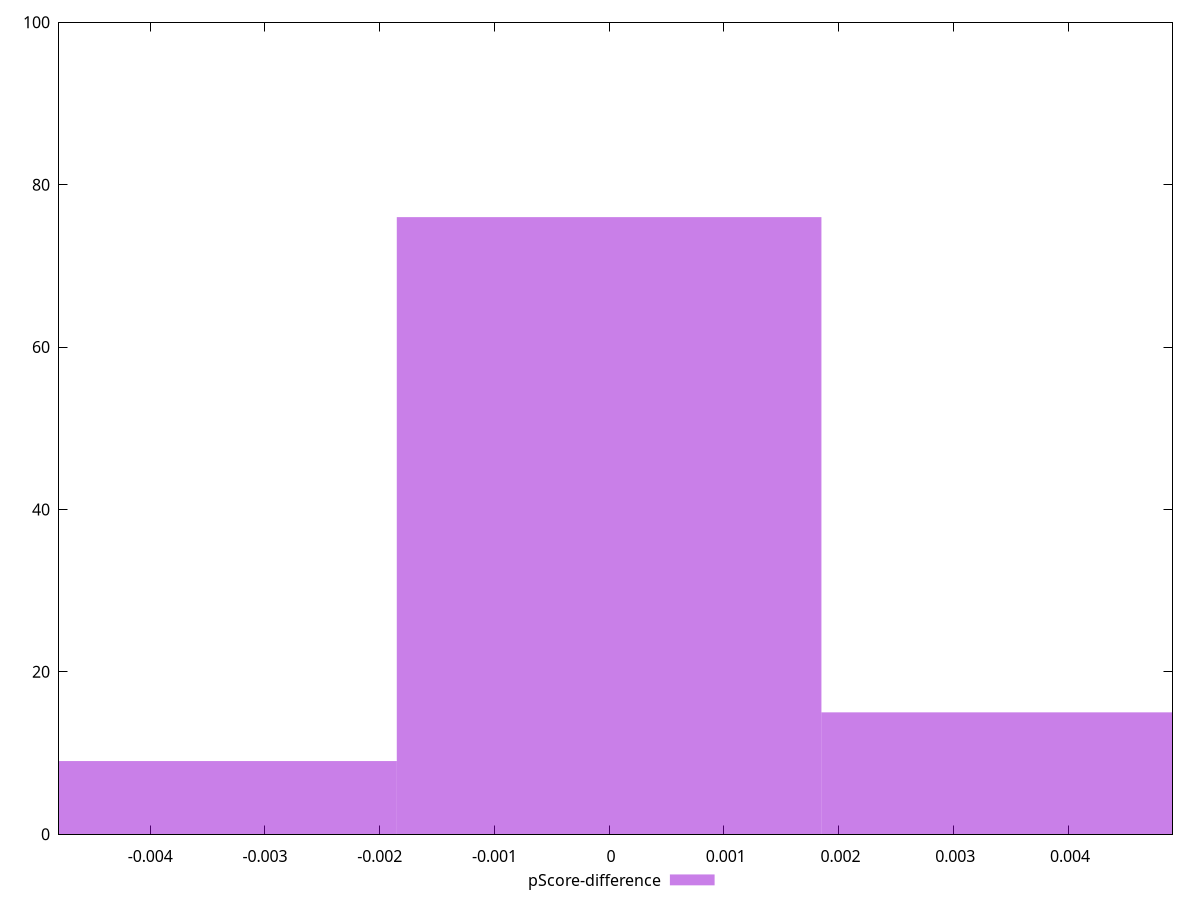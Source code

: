 reset

$pScoreDifference <<EOF
-0.003701398942767284 9
0 76
0.003701398942767284 15
EOF

set key outside below
set boxwidth 0.003701398942767284
set xrange [-0.004794999758402474:0.004910833438237505]
set yrange [0:100]
set trange [0:100]
set style fill transparent solid 0.5 noborder
set terminal svg size 640, 490 enhanced background rgb 'white'
set output "report_00017_2021-02-10T15-08-03.406Z/uses-rel-preconnect/samples/pages+cached+noadtech+nomedia+nocss/pScore-difference/histogram.svg"

plot $pScoreDifference title "pScore-difference" with boxes

reset
